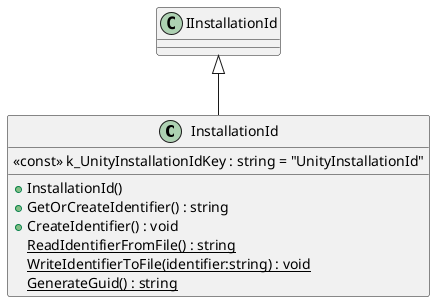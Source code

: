 @startuml
class InstallationId {
    <<const>> k_UnityInstallationIdKey : string = "UnityInstallationId"
    + InstallationId()
    + GetOrCreateIdentifier() : string
    + CreateIdentifier() : void
    {static} ReadIdentifierFromFile() : string
    {static} WriteIdentifierToFile(identifier:string) : void
    {static} GenerateGuid() : string
}
IInstallationId <|-- InstallationId
@enduml
